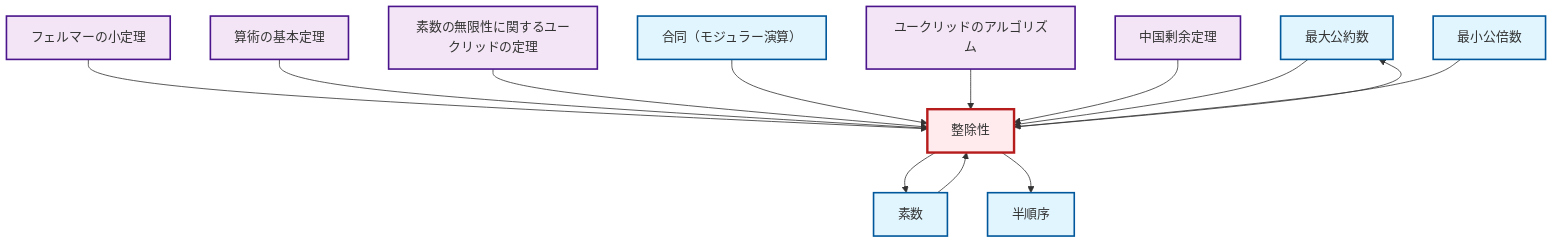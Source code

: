 graph TD
    classDef definition fill:#e1f5fe,stroke:#01579b,stroke-width:2px
    classDef theorem fill:#f3e5f5,stroke:#4a148c,stroke-width:2px
    classDef axiom fill:#fff3e0,stroke:#e65100,stroke-width:2px
    classDef example fill:#e8f5e9,stroke:#1b5e20,stroke-width:2px
    classDef current fill:#ffebee,stroke:#b71c1c,stroke-width:3px
    def-gcd["最大公約数"]:::definition
    thm-euclidean-algorithm["ユークリッドのアルゴリズム"]:::theorem
    thm-fundamental-arithmetic["算術の基本定理"]:::theorem
    def-partial-order["半順序"]:::definition
    def-congruence["合同（モジュラー演算）"]:::definition
    def-prime["素数"]:::definition
    def-divisibility["整除性"]:::definition
    thm-chinese-remainder["中国剰余定理"]:::theorem
    thm-euclid-infinitude-primes["素数の無限性に関するユークリッドの定理"]:::theorem
    thm-fermat-little["フェルマーの小定理"]:::theorem
    def-lcm["最小公倍数"]:::definition
    thm-fermat-little --> def-divisibility
    def-divisibility --> def-gcd
    thm-fundamental-arithmetic --> def-divisibility
    thm-euclid-infinitude-primes --> def-divisibility
    def-divisibility --> def-prime
    def-congruence --> def-divisibility
    thm-euclidean-algorithm --> def-divisibility
    thm-chinese-remainder --> def-divisibility
    def-prime --> def-divisibility
    def-divisibility --> def-partial-order
    def-gcd --> def-divisibility
    def-lcm --> def-divisibility
    class def-divisibility current